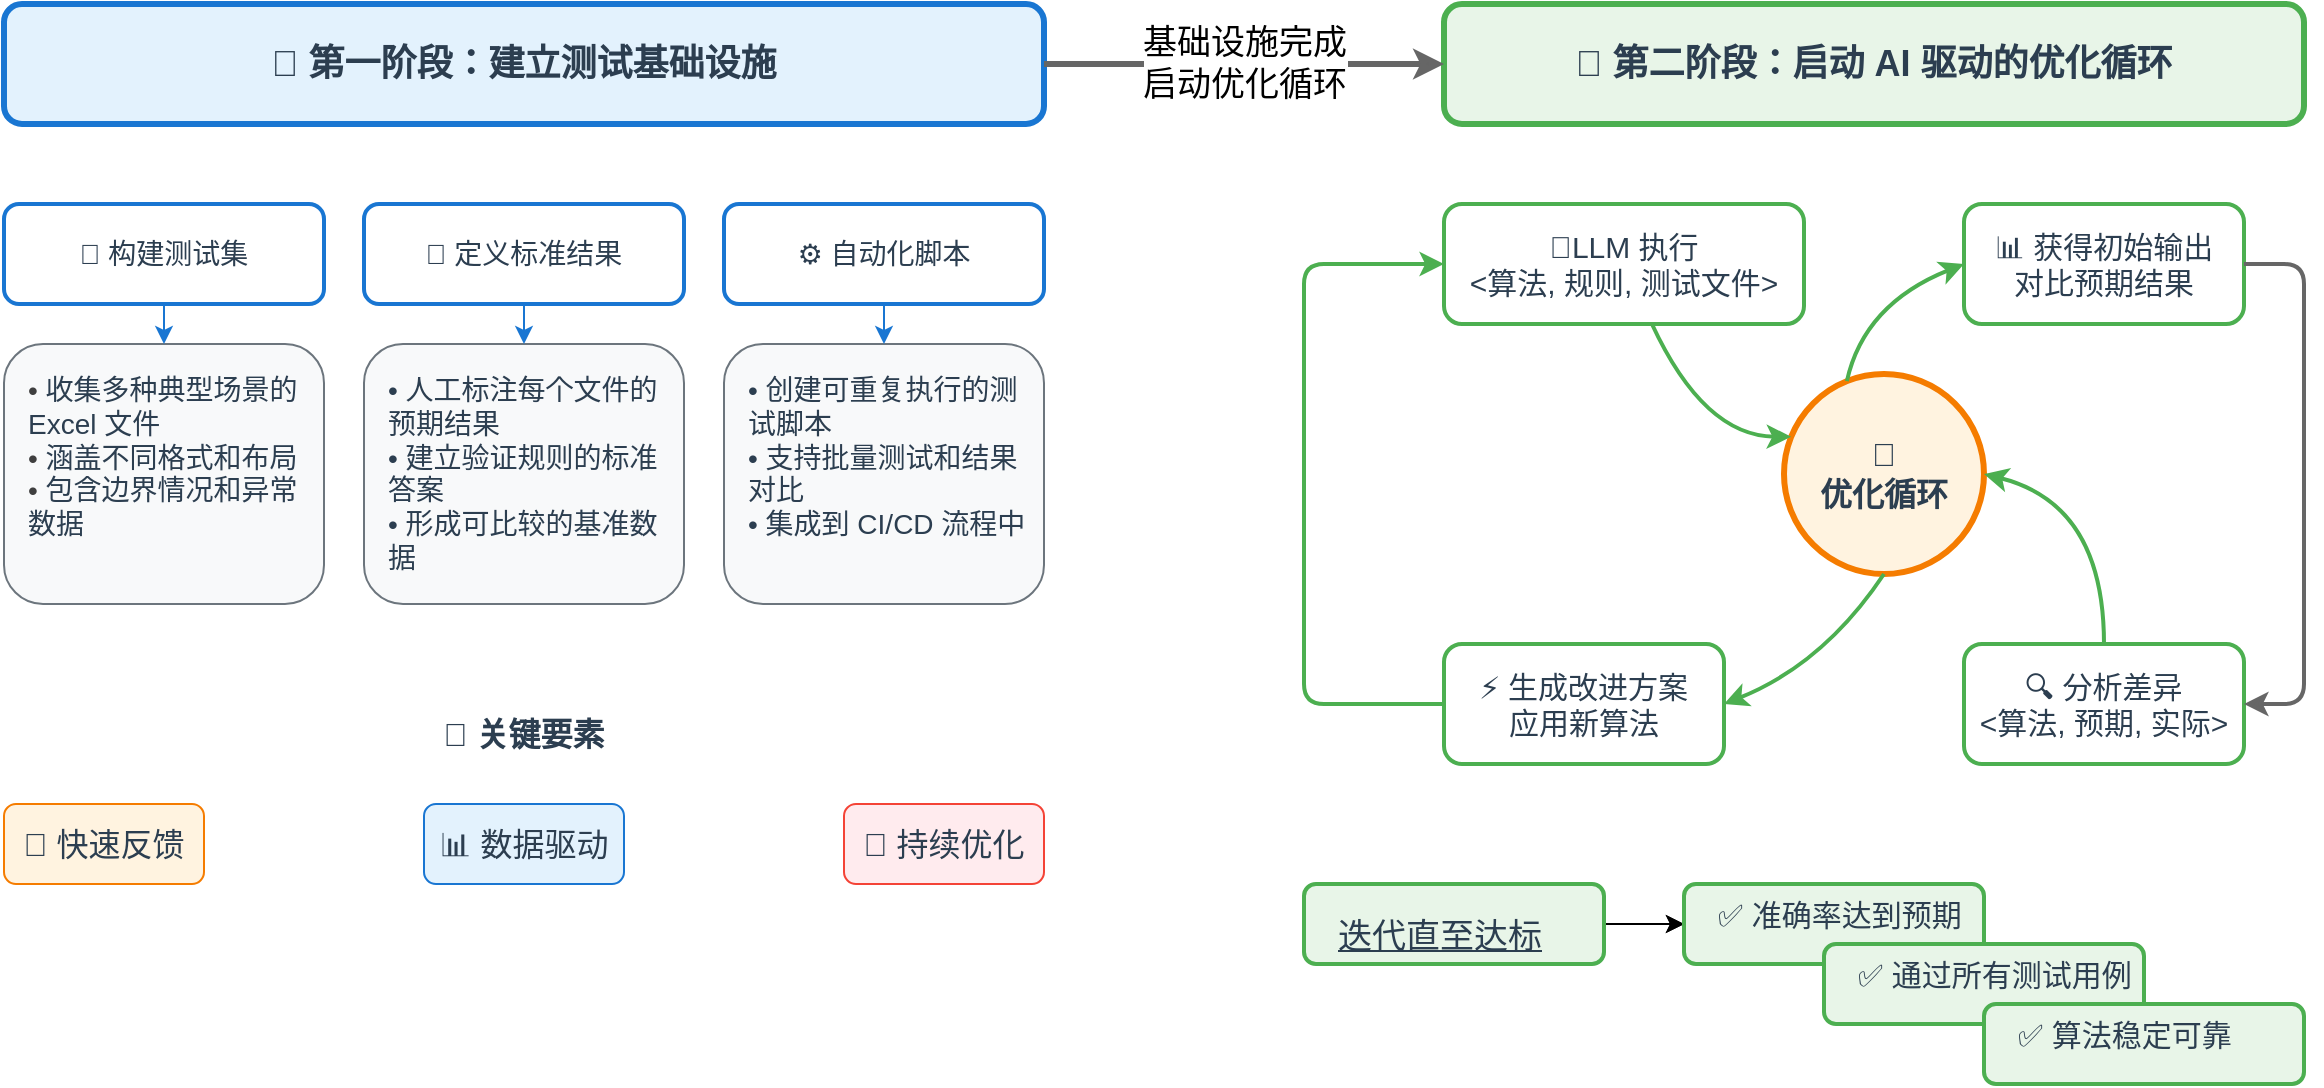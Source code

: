 <mxfile>
    <diagram name="具体实施步骤" id="implementation-steps">
        <mxGraphModel dx="1019" dy="667" grid="1" gridSize="10" guides="1" tooltips="1" connect="1" arrows="1" fold="1" page="1" pageScale="1" pageWidth="1169" pageHeight="827" math="0" shadow="0">
            <root>
                <mxCell id="0"/>
                <mxCell id="1" parent="0"/>
                <mxCell id="phase1-title" value="🔧 第一阶段：建立测试基础设施" style="rounded=1;whiteSpace=wrap;html=1;fontSize=18;fontStyle=1;fillColor=#e3f2fd;strokeColor=#1976d2;strokeWidth=3;fontColor=#2c3e50;align=center;" parent="1" vertex="1">
                    <mxGeometry x="40" y="120" width="520" height="60" as="geometry"/>
                </mxCell>
                <mxCell id="step1-1" value="📁 构建测试集" style="rounded=1;whiteSpace=wrap;html=1;fontSize=14;fillColor=#ffffff;strokeColor=#1976d2;strokeWidth=2;fontColor=#2c3e50;align=center;" parent="1" vertex="1">
                    <mxGeometry x="40" y="220" width="160" height="50" as="geometry"/>
                </mxCell>
                <mxCell id="step1-1-detail" value="&lt;span style=&quot;color: rgb(63, 63, 63); font-size: 14px;&quot;&gt;•&amp;nbsp;&lt;/span&gt;&lt;span style=&quot;font-size: 14px; background-color: transparent;&quot;&gt;收集多种典型场景的 Excel 文件&lt;/span&gt;&lt;br&gt;&lt;span style=&quot;color: rgb(63, 63, 63); font-size: 14px;&quot;&gt;•&amp;nbsp;&lt;/span&gt;&lt;span style=&quot;font-size: 14px; background-color: transparent;&quot;&gt;涵盖不同格式和布局&lt;/span&gt;&lt;br&gt;&lt;span style=&quot;color: rgb(63, 63, 63); font-size: 14px;&quot;&gt;•&amp;nbsp;&lt;/span&gt;&lt;span style=&quot;font-size: 14px; background-color: transparent;&quot;&gt;包含边界情况和异常数据&lt;/span&gt;" style="rounded=1;whiteSpace=wrap;html=1;fontSize=11;fillColor=#f8f9fa;strokeColor=#6c757d;strokeWidth=1;fontColor=#2c3e50;align=left;verticalAlign=top;spacingLeft=10;spacingTop=8;spacing=2;" parent="1" vertex="1">
                    <mxGeometry x="40" y="290" width="160" height="130" as="geometry"/>
                </mxCell>
                <mxCell id="step1-2" value="📝 定义标准结果" style="rounded=1;whiteSpace=wrap;html=1;fontSize=14;fillColor=#ffffff;strokeColor=#1976d2;strokeWidth=2;fontColor=#2c3e50;align=center;" parent="1" vertex="1">
                    <mxGeometry x="220" y="220" width="160" height="50" as="geometry"/>
                </mxCell>
                <mxCell id="step1-2-detail" value="&lt;font style=&quot;font-size: 14px;&quot;&gt;• 人工标注每个文件的预期结果&lt;br&gt;• 建立验证规则的标准答案&lt;br&gt;• 形成可比较的基准数据&lt;/font&gt;" style="rounded=1;whiteSpace=wrap;html=1;fontSize=11;fillColor=#f8f9fa;strokeColor=#6c757d;strokeWidth=1;fontColor=#2c3e50;align=left;verticalAlign=top;spacingLeft=10;spacingTop=8;" parent="1" vertex="1">
                    <mxGeometry x="220" y="290" width="160" height="130" as="geometry"/>
                </mxCell>
                <mxCell id="step1-3" value="⚙️ 自动化脚本" style="rounded=1;whiteSpace=wrap;html=1;fontSize=14;fillColor=#ffffff;strokeColor=#1976d2;strokeWidth=2;fontColor=#2c3e50;align=center;" parent="1" vertex="1">
                    <mxGeometry x="400" y="220" width="160" height="50" as="geometry"/>
                </mxCell>
                <mxCell id="step1-3-detail" value="&lt;font style=&quot;font-size: 14px;&quot;&gt;• 创建可重复执行的测试脚本&lt;br&gt;• 支持批量测试和结果对比&lt;br&gt;• 集成到 CI/CD 流程中&lt;/font&gt;" style="rounded=1;whiteSpace=wrap;html=1;fontSize=11;fillColor=#f8f9fa;strokeColor=#6c757d;strokeWidth=1;fontColor=#2c3e50;align=left;verticalAlign=top;spacingLeft=10;spacingTop=8;" parent="1" vertex="1">
                    <mxGeometry x="400" y="290" width="160" height="130" as="geometry"/>
                </mxCell>
                <mxCell id="phase2-title" value="🤖 第二阶段：启动 AI 驱动的优化循环" style="rounded=1;whiteSpace=wrap;html=1;fontSize=18;fontStyle=1;fillColor=#e8f5e8;strokeColor=#4caf50;strokeWidth=3;fontColor=#2c3e50;align=center;" parent="1" vertex="1">
                    <mxGeometry x="760" y="120" width="430" height="60" as="geometry"/>
                </mxCell>
                <mxCell id="cycle-center" value="🔄&lt;br/&gt;优化循环" style="ellipse;whiteSpace=wrap;html=1;fontSize=16;fontStyle=1;fillColor=#fff3e0;strokeColor=#f57c00;strokeWidth=3;fontColor=#2c3e50;" parent="1" vertex="1">
                    <mxGeometry x="930" y="305" width="100" height="100" as="geometry"/>
                </mxCell>
                <mxCell id="cycle-step1" value="💭LLM 执行&lt;br&gt;&amp;lt;算法, 规则, 测试文件&amp;gt;" style="rounded=1;whiteSpace=wrap;html=1;fontSize=15;fillColor=#ffffff;strokeColor=#4caf50;strokeWidth=2;fontColor=#2c3e50;align=center;" parent="1" vertex="1">
                    <mxGeometry x="760" y="220" width="180" height="60" as="geometry"/>
                </mxCell>
                <mxCell id="cycle-step2" value="📊 获得初始输出&lt;br&gt;对比预期结果" style="rounded=1;whiteSpace=wrap;html=1;fontSize=15;fillColor=#ffffff;strokeColor=#4caf50;strokeWidth=2;fontColor=#2c3e50;align=center;" parent="1" vertex="1">
                    <mxGeometry x="1020" y="220" width="140" height="60" as="geometry"/>
                </mxCell>
                <mxCell id="cycle-step3" value="🔍 分析差异&lt;br&gt;&amp;lt;算法, 预期, 实际&amp;gt;" style="rounded=1;whiteSpace=wrap;html=1;fontSize=15;fillColor=#ffffff;strokeColor=#4caf50;strokeWidth=2;fontColor=#2c3e50;align=center;" parent="1" vertex="1">
                    <mxGeometry x="1020" y="440" width="140" height="60" as="geometry"/>
                </mxCell>
                <mxCell id="cycle-step4" value="⚡ 生成改进方案&lt;br&gt;应用新算法" style="rounded=1;whiteSpace=wrap;html=1;fontSize=15;fillColor=#ffffff;strokeColor=#4caf50;strokeWidth=2;fontColor=#2c3e50;align=center;" parent="1" vertex="1">
                    <mxGeometry x="760" y="440" width="140" height="60" as="geometry"/>
                </mxCell>
                <mxCell id="cycle-arrow1" value="" style="endArrow=classic;html=1;rounded=0;strokeColor=#4caf50;strokeWidth=2;curved=1;entryX=0;entryY=0.3;entryDx=0;entryDy=0;" parent="1" source="cycle-step1" target="cycle-center" edge="1">
                    <mxGeometry width="50" height="50" relative="1" as="geometry">
                        <mxPoint x="750" y="350" as="sourcePoint"/>
                        <mxPoint x="800" y="300" as="targetPoint"/>
                        <Array as="points">
                            <mxPoint x="890" y="336"/>
                        </Array>
                    </mxGeometry>
                </mxCell>
                <mxCell id="cycle-arrow2" value="" style="endArrow=classic;html=1;rounded=0;strokeColor=#4caf50;strokeWidth=2;curved=1;exitX=0.3;exitY=0;exitDx=0;exitDy=0;entryX=0;entryY=0.5;entryDx=0;entryDy=0;" parent="1" source="cycle-center" target="cycle-step2" edge="1">
                    <mxGeometry width="50" height="50" relative="1" as="geometry">
                        <mxPoint x="850" y="280" as="sourcePoint"/>
                        <mxPoint x="900" y="230" as="targetPoint"/>
                        <Array as="points">
                            <mxPoint x="970" y="270"/>
                        </Array>
                    </mxGeometry>
                </mxCell>
                <mxCell id="cycle-arrow3" value="" style="endArrow=classic;html=1;rounded=0;strokeColor=#4caf50;strokeWidth=2;curved=1;exitX=0.5;exitY=0;exitDx=0;exitDy=0;entryX=1;entryY=0.5;entryDx=0;entryDy=0;" parent="1" source="cycle-step3" target="cycle-center" edge="1">
                    <mxGeometry width="50" height="50" relative="1" as="geometry">
                        <mxPoint x="950" y="350" as="sourcePoint"/>
                        <mxPoint x="1000" y="300" as="targetPoint"/>
                        <Array as="points">
                            <mxPoint x="1090" y="370"/>
                        </Array>
                    </mxGeometry>
                </mxCell>
                <mxCell id="cycle-arrow4" value="" style="endArrow=classic;html=1;rounded=0;strokeColor=#4caf50;strokeWidth=2;curved=1;exitX=0.5;exitY=1;exitDx=0;exitDy=0;entryX=1;entryY=0.5;entryDx=0;entryDy=0;" parent="1" source="cycle-center" target="cycle-step4" edge="1">
                    <mxGeometry width="50" height="50" relative="1" as="geometry">
                        <mxPoint x="800" y="450" as="sourcePoint"/>
                        <mxPoint x="850" y="400" as="targetPoint"/>
                        <Array as="points">
                            <mxPoint x="950" y="450"/>
                        </Array>
                    </mxGeometry>
                </mxCell>
                <mxCell id="cycle-arrow5" value="" style="endArrow=classic;html=1;rounded=1;strokeColor=#4caf50;strokeWidth=2;curved=0;exitX=0;exitY=0.5;exitDx=0;exitDy=0;entryX=0;entryY=0.5;entryDx=0;entryDy=0;" parent="1" source="cycle-step4" target="cycle-step1" edge="1">
                    <mxGeometry width="50" height="50" relative="1" as="geometry">
                        <mxPoint x="700" y="350" as="sourcePoint"/>
                        <mxPoint x="750" y="300" as="targetPoint"/>
                        <Array as="points">
                            <mxPoint x="690" y="470"/>
                            <mxPoint x="690" y="250"/>
                        </Array>
                    </mxGeometry>
                </mxCell>
                <mxCell id="phase-arrow" value="基础设施完成&lt;br&gt;启动优化循环" style="endArrow=classic;html=1;rounded=0;strokeColor=#666666;strokeWidth=3;curved=1;exitX=1;exitY=0.5;exitDx=0;exitDy=0;entryX=0;entryY=0.5;entryDx=0;entryDy=0;fontSize=17;" parent="1" source="phase1-title" target="phase2-title" edge="1">
                    <mxGeometry width="50" height="50" relative="1" as="geometry">
                        <mxPoint x="550" y="200" as="sourcePoint"/>
                        <mxPoint x="600" y="150" as="targetPoint"/>
                        <mxPoint as="offset"/>
                    </mxGeometry>
                </mxCell>
                <mxCell id="4" value="" style="edgeStyle=none;html=1;" parent="1" source="success-condition" target="3" edge="1">
                    <mxGeometry relative="1" as="geometry"/>
                </mxCell>
                <mxCell id="5" value="" style="edgeStyle=none;html=1;" parent="1" source="success-condition" target="3" edge="1">
                    <mxGeometry relative="1" as="geometry"/>
                </mxCell>
                <mxCell id="success-condition" value="&lt;font style=&quot;font-size: 17px;&quot;&gt;&lt;u&gt;迭代直至达标&lt;/u&gt;&lt;/font&gt;" style="rounded=1;whiteSpace=wrap;html=1;fontSize=12;fillColor=#e8f5e8;strokeColor=#4caf50;strokeWidth=2;fontColor=#2c3e50;align=left;verticalAlign=top;spacingLeft=15;spacingTop=10;" parent="1" vertex="1">
                    <mxGeometry x="690" y="560" width="150" height="40" as="geometry"/>
                </mxCell>
                <mxCell id="key-elements" value="🎯 关键要素" style="text;html=1;strokeColor=none;fillColor=none;align=center;verticalAlign=middle;whiteSpace=wrap;rounded=0;fontSize=16;fontStyle=1;fontColor=#2c3e50;" parent="1" vertex="1">
                    <mxGeometry x="240" y="470" width="120" height="30" as="geometry"/>
                </mxCell>
                <mxCell id="key1" value="🔄 快速反馈" style="rounded=1;whiteSpace=wrap;html=1;fontSize=16;fillColor=#fff3e0;strokeColor=#f57c00;strokeWidth=1;fontColor=#2c3e50;align=center;" parent="1" vertex="1">
                    <mxGeometry x="40" y="520" width="100" height="40" as="geometry"/>
                </mxCell>
                <mxCell id="key2" value="📊 数据驱动" style="rounded=1;whiteSpace=wrap;html=1;fontSize=16;fillColor=#e3f2fd;strokeColor=#1976d2;strokeWidth=1;fontColor=#2c3e50;align=center;" parent="1" vertex="1">
                    <mxGeometry x="250" y="520" width="100" height="40" as="geometry"/>
                </mxCell>
                <mxCell id="key3" value="🎯 持续优化" style="rounded=1;whiteSpace=wrap;html=1;fontSize=16;fillColor=#ffebee;strokeColor=#f44336;strokeWidth=1;fontColor=#2c3e50;align=center;" parent="1" vertex="1">
                    <mxGeometry x="460" y="520" width="100" height="40" as="geometry"/>
                </mxCell>
                <mxCell id="connect1" value="" style="endArrow=classic;html=1;rounded=0;strokeColor=#1976d2;strokeWidth=1;exitX=0.5;exitY=1;exitDx=0;exitDy=0;entryX=0.5;entryY=0;entryDx=0;entryDy=0;" parent="1" source="step1-1" target="step1-1-detail" edge="1">
                    <mxGeometry width="50" height="50" relative="1" as="geometry">
                        <mxPoint x="400" y="350" as="sourcePoint"/>
                        <mxPoint x="450" y="300" as="targetPoint"/>
                    </mxGeometry>
                </mxCell>
                <mxCell id="connect2" value="" style="endArrow=classic;html=1;rounded=0;strokeColor=#1976d2;strokeWidth=1;exitX=0.5;exitY=1;exitDx=0;exitDy=0;entryX=0.5;entryY=0;entryDx=0;entryDy=0;" parent="1" source="step1-2" target="step1-2-detail" edge="1">
                    <mxGeometry width="50" height="50" relative="1" as="geometry">
                        <mxPoint x="400" y="350" as="sourcePoint"/>
                        <mxPoint x="450" y="300" as="targetPoint"/>
                    </mxGeometry>
                </mxCell>
                <mxCell id="connect3" value="" style="endArrow=classic;html=1;rounded=0;strokeColor=#1976d2;strokeWidth=1;exitX=0.5;exitY=1;exitDx=0;exitDy=0;entryX=0.5;entryY=0;entryDx=0;entryDy=0;" parent="1" source="step1-3" target="step1-3-detail" edge="1">
                    <mxGeometry width="50" height="50" relative="1" as="geometry">
                        <mxPoint x="400" y="350" as="sourcePoint"/>
                        <mxPoint x="450" y="300" as="targetPoint"/>
                    </mxGeometry>
                </mxCell>
                <mxCell id="step-flow1" value="" style="endArrow=classic;html=1;rounded=1;strokeColor=#666666;strokeWidth=2;exitX=1;exitY=0.5;exitDx=0;exitDy=0;entryX=1;entryY=0.5;entryDx=0;entryDy=0;curved=0;" parent="1" source="cycle-step2" target="cycle-step3" edge="1">
                    <mxGeometry width="50" height="50" relative="1" as="geometry">
                        <mxPoint x="800" y="350" as="sourcePoint"/>
                        <mxPoint x="850" y="300" as="targetPoint"/>
                        <Array as="points">
                            <mxPoint x="1190" y="250"/>
                            <mxPoint x="1190" y="470"/>
                        </Array>
                    </mxGeometry>
                </mxCell>
                <mxCell id="3" value="&lt;span style=&quot;color: rgb(44, 62, 80);&quot;&gt;&lt;span style=&quot;color: rgb(44, 62, 80);&quot;&gt;✅&amp;nbsp;&lt;/span&gt;准确率达到预期&lt;/span&gt;" style="whiteSpace=wrap;html=1;align=left;verticalAlign=top;fillColor=#e8f5e8;strokeColor=#4caf50;fontColor=#2c3e50;rounded=1;strokeWidth=2;spacingLeft=15;spacingTop=0;fontSize=15;" parent="1" vertex="1">
                    <mxGeometry x="880" y="560" width="150" height="40" as="geometry"/>
                </mxCell>
                <mxCell id="8" value="&lt;span style=&quot;color: rgb(44, 62, 80);&quot;&gt;&lt;span style=&quot;color: rgb(44, 62, 80);&quot;&gt;✅&amp;nbsp;&lt;/span&gt;通过所有测试用例&lt;/span&gt;" style="whiteSpace=wrap;html=1;align=left;verticalAlign=top;fillColor=#e8f5e8;strokeColor=#4caf50;fontColor=#2c3e50;rounded=1;strokeWidth=2;spacingLeft=15;spacingTop=0;fontSize=15;" parent="1" vertex="1">
                    <mxGeometry x="950" y="590" width="160" height="40" as="geometry"/>
                </mxCell>
                <mxCell id="9" value="&lt;span style=&quot;color: rgb(44, 62, 80);&quot;&gt;&lt;span style=&quot;color: rgb(44, 62, 80);&quot;&gt;✅&amp;nbsp;&lt;/span&gt;算法稳定可靠&lt;/span&gt;" style="whiteSpace=wrap;html=1;align=left;verticalAlign=top;fillColor=#e8f5e8;strokeColor=#4caf50;fontColor=#2c3e50;rounded=1;strokeWidth=2;spacingLeft=15;spacingTop=0;fontSize=15;" parent="1" vertex="1">
                    <mxGeometry x="1030" y="620" width="160" height="40" as="geometry"/>
                </mxCell>
            </root>
        </mxGraphModel>
    </diagram>
</mxfile>